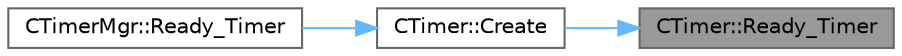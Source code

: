 digraph "CTimer::Ready_Timer"
{
 // LATEX_PDF_SIZE
  bgcolor="transparent";
  edge [fontname=Helvetica,fontsize=10,labelfontname=Helvetica,labelfontsize=10];
  node [fontname=Helvetica,fontsize=10,shape=box,height=0.2,width=0.4];
  rankdir="RL";
  Node1 [id="Node000001",label="CTimer::Ready_Timer",height=0.2,width=0.4,color="gray40", fillcolor="grey60", style="filled", fontcolor="black",tooltip=" "];
  Node1 -> Node2 [id="edge1_Node000001_Node000002",dir="back",color="steelblue1",style="solid",tooltip=" "];
  Node2 [id="Node000002",label="CTimer::Create",height=0.2,width=0.4,color="grey40", fillcolor="white", style="filled",URL="$class_c_timer.html#aafb22675c7c1bf353f3d373f8429e5cc",tooltip=" "];
  Node2 -> Node3 [id="edge2_Node000002_Node000003",dir="back",color="steelblue1",style="solid",tooltip=" "];
  Node3 [id="Node000003",label="CTimerMgr::Ready_Timer",height=0.2,width=0.4,color="grey40", fillcolor="white", style="filled",URL="$class_c_timer_mgr.html#addec83ec3d04bea245466d0124a9f612",tooltip=" "];
}
